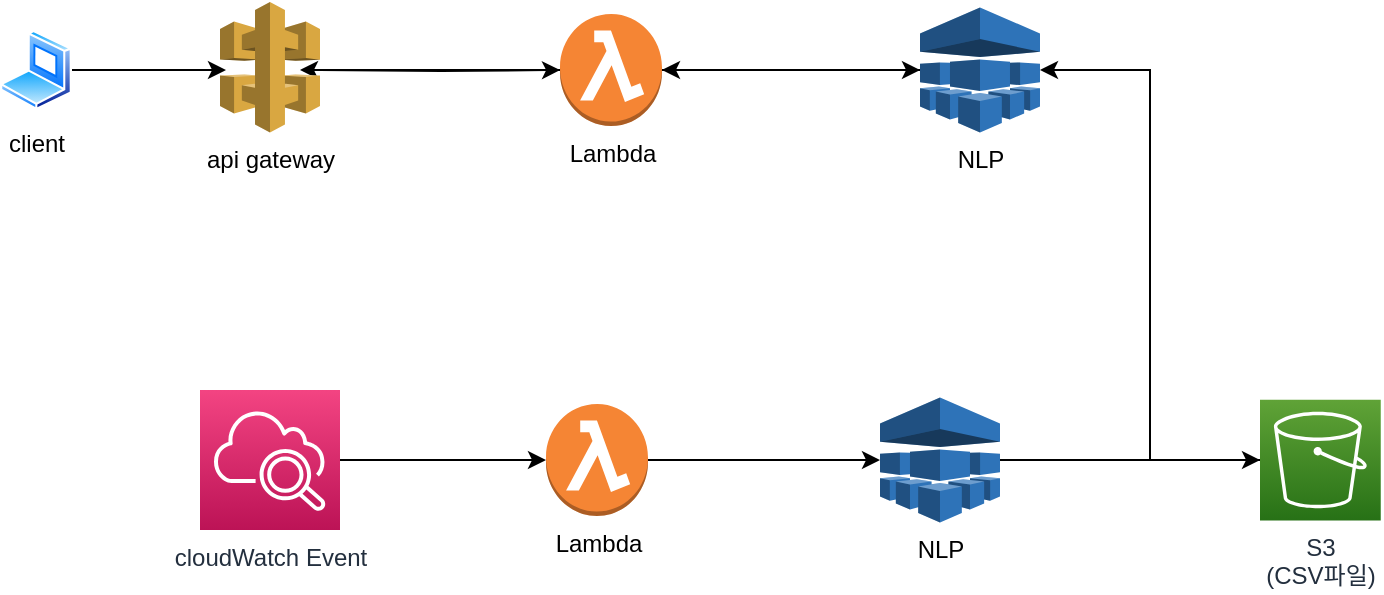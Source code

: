 <mxfile version="21.6.2" type="github">
  <diagram name="페이지-1" id="Tyd9hZyFMOXWsH-rBGiS">
    <mxGraphModel dx="954" dy="591" grid="1" gridSize="10" guides="1" tooltips="1" connect="1" arrows="1" fold="1" page="1" pageScale="1" pageWidth="827" pageHeight="1169" math="0" shadow="0">
      <root>
        <mxCell id="0" />
        <mxCell id="1" parent="0" />
        <mxCell id="UVQQwYrs-k6m4sM7kn-I-3" style="edgeStyle=orthogonalEdgeStyle;rounded=0;orthogonalLoop=1;jettySize=auto;html=1;exitX=1;exitY=0.5;exitDx=0;exitDy=0;entryX=0.06;entryY=0.5;entryDx=0;entryDy=0;entryPerimeter=0;" parent="1" source="UVQQwYrs-k6m4sM7kn-I-1" edge="1">
          <mxGeometry relative="1" as="geometry">
            <mxPoint x="203" y="200" as="targetPoint" />
          </mxGeometry>
        </mxCell>
        <mxCell id="UVQQwYrs-k6m4sM7kn-I-1" value="client" style="image;aspect=fixed;perimeter=ellipsePerimeter;html=1;align=center;shadow=0;dashed=0;spacingTop=3;image=img/lib/active_directory/laptop_client.svg;" parent="1" vertex="1">
          <mxGeometry x="90" y="180" width="36" height="40" as="geometry" />
        </mxCell>
        <mxCell id="UVQQwYrs-k6m4sM7kn-I-5" style="edgeStyle=orthogonalEdgeStyle;rounded=0;orthogonalLoop=1;jettySize=auto;html=1;entryX=0;entryY=0.5;entryDx=0;entryDy=0;entryPerimeter=0;" parent="1" target="UVQQwYrs-k6m4sM7kn-I-4" edge="1">
          <mxGeometry relative="1" as="geometry">
            <mxPoint x="250" y="200" as="sourcePoint" />
          </mxGeometry>
        </mxCell>
        <mxCell id="UVQQwYrs-k6m4sM7kn-I-7" style="edgeStyle=orthogonalEdgeStyle;rounded=0;orthogonalLoop=1;jettySize=auto;html=1;entryX=0;entryY=0.5;entryDx=0;entryDy=0;entryPerimeter=0;" parent="1" source="UVQQwYrs-k6m4sM7kn-I-4" target="UVQQwYrs-k6m4sM7kn-I-6" edge="1">
          <mxGeometry relative="1" as="geometry" />
        </mxCell>
        <mxCell id="UVQQwYrs-k6m4sM7kn-I-9" style="edgeStyle=orthogonalEdgeStyle;rounded=0;orthogonalLoop=1;jettySize=auto;html=1;entryX=0.8;entryY=0.5;entryDx=0;entryDy=0;entryPerimeter=0;" parent="1" source="UVQQwYrs-k6m4sM7kn-I-4" edge="1">
          <mxGeometry relative="1" as="geometry">
            <mxPoint x="240" y="200" as="targetPoint" />
          </mxGeometry>
        </mxCell>
        <mxCell id="UVQQwYrs-k6m4sM7kn-I-4" value="Lambda" style="outlineConnect=0;dashed=0;verticalLabelPosition=bottom;verticalAlign=top;align=center;html=1;shape=mxgraph.aws3.lambda_function;fillColor=#F58534;gradientColor=none;" parent="1" vertex="1">
          <mxGeometry x="370" y="172" width="51" height="56" as="geometry" />
        </mxCell>
        <mxCell id="UVQQwYrs-k6m4sM7kn-I-8" style="edgeStyle=orthogonalEdgeStyle;rounded=0;orthogonalLoop=1;jettySize=auto;html=1;" parent="1" source="UVQQwYrs-k6m4sM7kn-I-6" target="UVQQwYrs-k6m4sM7kn-I-4" edge="1">
          <mxGeometry relative="1" as="geometry" />
        </mxCell>
        <mxCell id="UVQQwYrs-k6m4sM7kn-I-6" value="NLP" style="outlineConnect=0;dashed=0;verticalLabelPosition=bottom;verticalAlign=top;align=center;html=1;shape=mxgraph.aws3.machine_learning;fillColor=#2E73B8;gradientColor=none;" parent="1" vertex="1">
          <mxGeometry x="550" y="168.75" width="60" height="62.5" as="geometry" />
        </mxCell>
        <mxCell id="UVQQwYrs-k6m4sM7kn-I-10" value="api gateway" style="outlineConnect=0;dashed=0;verticalLabelPosition=bottom;verticalAlign=top;align=center;html=1;shape=mxgraph.aws3.api_gateway;fillColor=#D9A741;gradientColor=none;" parent="1" vertex="1">
          <mxGeometry x="200" y="166" width="50" height="65.25" as="geometry" />
        </mxCell>
        <mxCell id="UW-qgVr8xCjvTnrVyX9t-3" style="edgeStyle=orthogonalEdgeStyle;rounded=0;orthogonalLoop=1;jettySize=auto;html=1;" edge="1" parent="1" source="UW-qgVr8xCjvTnrVyX9t-1" target="UW-qgVr8xCjvTnrVyX9t-2">
          <mxGeometry relative="1" as="geometry" />
        </mxCell>
        <mxCell id="UW-qgVr8xCjvTnrVyX9t-1" value="cloudWatch Event" style="sketch=0;points=[[0,0,0],[0.25,0,0],[0.5,0,0],[0.75,0,0],[1,0,0],[0,1,0],[0.25,1,0],[0.5,1,0],[0.75,1,0],[1,1,0],[0,0.25,0],[0,0.5,0],[0,0.75,0],[1,0.25,0],[1,0.5,0],[1,0.75,0]];points=[[0,0,0],[0.25,0,0],[0.5,0,0],[0.75,0,0],[1,0,0],[0,1,0],[0.25,1,0],[0.5,1,0],[0.75,1,0],[1,1,0],[0,0.25,0],[0,0.5,0],[0,0.75,0],[1,0.25,0],[1,0.5,0],[1,0.75,0]];outlineConnect=0;fontColor=#232F3E;gradientColor=#F34482;gradientDirection=north;fillColor=#BC1356;strokeColor=#ffffff;dashed=0;verticalLabelPosition=bottom;verticalAlign=top;align=center;html=1;fontSize=12;fontStyle=0;aspect=fixed;shape=mxgraph.aws4.resourceIcon;resIcon=mxgraph.aws4.cloudwatch_2;" vertex="1" parent="1">
          <mxGeometry x="190" y="360" width="70" height="70" as="geometry" />
        </mxCell>
        <mxCell id="UW-qgVr8xCjvTnrVyX9t-5" style="edgeStyle=orthogonalEdgeStyle;rounded=0;orthogonalLoop=1;jettySize=auto;html=1;entryX=0;entryY=0.5;entryDx=0;entryDy=0;entryPerimeter=0;" edge="1" parent="1" source="UW-qgVr8xCjvTnrVyX9t-2" target="UW-qgVr8xCjvTnrVyX9t-4">
          <mxGeometry relative="1" as="geometry" />
        </mxCell>
        <mxCell id="UW-qgVr8xCjvTnrVyX9t-2" value="Lambda" style="outlineConnect=0;dashed=0;verticalLabelPosition=bottom;verticalAlign=top;align=center;html=1;shape=mxgraph.aws3.lambda_function;fillColor=#F58534;gradientColor=none;" vertex="1" parent="1">
          <mxGeometry x="363" y="367" width="51" height="56" as="geometry" />
        </mxCell>
        <mxCell id="UW-qgVr8xCjvTnrVyX9t-7" style="edgeStyle=orthogonalEdgeStyle;rounded=0;orthogonalLoop=1;jettySize=auto;html=1;" edge="1" parent="1" source="UW-qgVr8xCjvTnrVyX9t-4" target="UW-qgVr8xCjvTnrVyX9t-6">
          <mxGeometry relative="1" as="geometry" />
        </mxCell>
        <mxCell id="UW-qgVr8xCjvTnrVyX9t-4" value="NLP" style="outlineConnect=0;dashed=0;verticalLabelPosition=bottom;verticalAlign=top;align=center;html=1;shape=mxgraph.aws3.machine_learning;fillColor=#2E73B8;gradientColor=none;" vertex="1" parent="1">
          <mxGeometry x="530" y="363.75" width="60" height="62.5" as="geometry" />
        </mxCell>
        <mxCell id="UW-qgVr8xCjvTnrVyX9t-9" style="edgeStyle=orthogonalEdgeStyle;rounded=0;orthogonalLoop=1;jettySize=auto;html=1;entryX=1;entryY=0.5;entryDx=0;entryDy=0;entryPerimeter=0;" edge="1" parent="1" source="UW-qgVr8xCjvTnrVyX9t-6" target="UVQQwYrs-k6m4sM7kn-I-6">
          <mxGeometry relative="1" as="geometry" />
        </mxCell>
        <mxCell id="UW-qgVr8xCjvTnrVyX9t-6" value="S3&lt;br&gt;(CSV파일)" style="sketch=0;points=[[0,0,0],[0.25,0,0],[0.5,0,0],[0.75,0,0],[1,0,0],[0,1,0],[0.25,1,0],[0.5,1,0],[0.75,1,0],[1,1,0],[0,0.25,0],[0,0.5,0],[0,0.75,0],[1,0.25,0],[1,0.5,0],[1,0.75,0]];outlineConnect=0;fontColor=#232F3E;gradientColor=#60A337;gradientDirection=north;fillColor=#277116;strokeColor=#ffffff;dashed=0;verticalLabelPosition=bottom;verticalAlign=top;align=center;html=1;fontSize=12;fontStyle=0;aspect=fixed;shape=mxgraph.aws4.resourceIcon;resIcon=mxgraph.aws4.s3;" vertex="1" parent="1">
          <mxGeometry x="720" y="364.82" width="60.37" height="60.37" as="geometry" />
        </mxCell>
      </root>
    </mxGraphModel>
  </diagram>
</mxfile>
